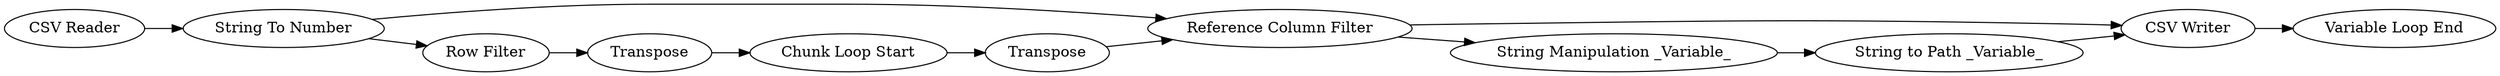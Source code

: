 digraph {
	20 -> 21
	21 -> 23
	18 -> 3
	27 -> 4
	22 -> 4
	26 -> 27
	3 -> 22
	4 -> 28
	23 -> 22
	24 -> 20
	22 -> 26
	3 -> 24
	24 [label="Row Filter"]
	27 [label="String to Path _Variable_"]
	20 [label=Transpose]
	22 [label="Reference Column Filter"]
	28 [label="Variable Loop End"]
	23 [label=Transpose]
	4 [label="CSV Writer"]
	18 [label="CSV Reader"]
	21 [label="Chunk Loop Start"]
	26 [label="String Manipulation _Variable_"]
	3 [label="String To Number"]
	rankdir=LR
}
